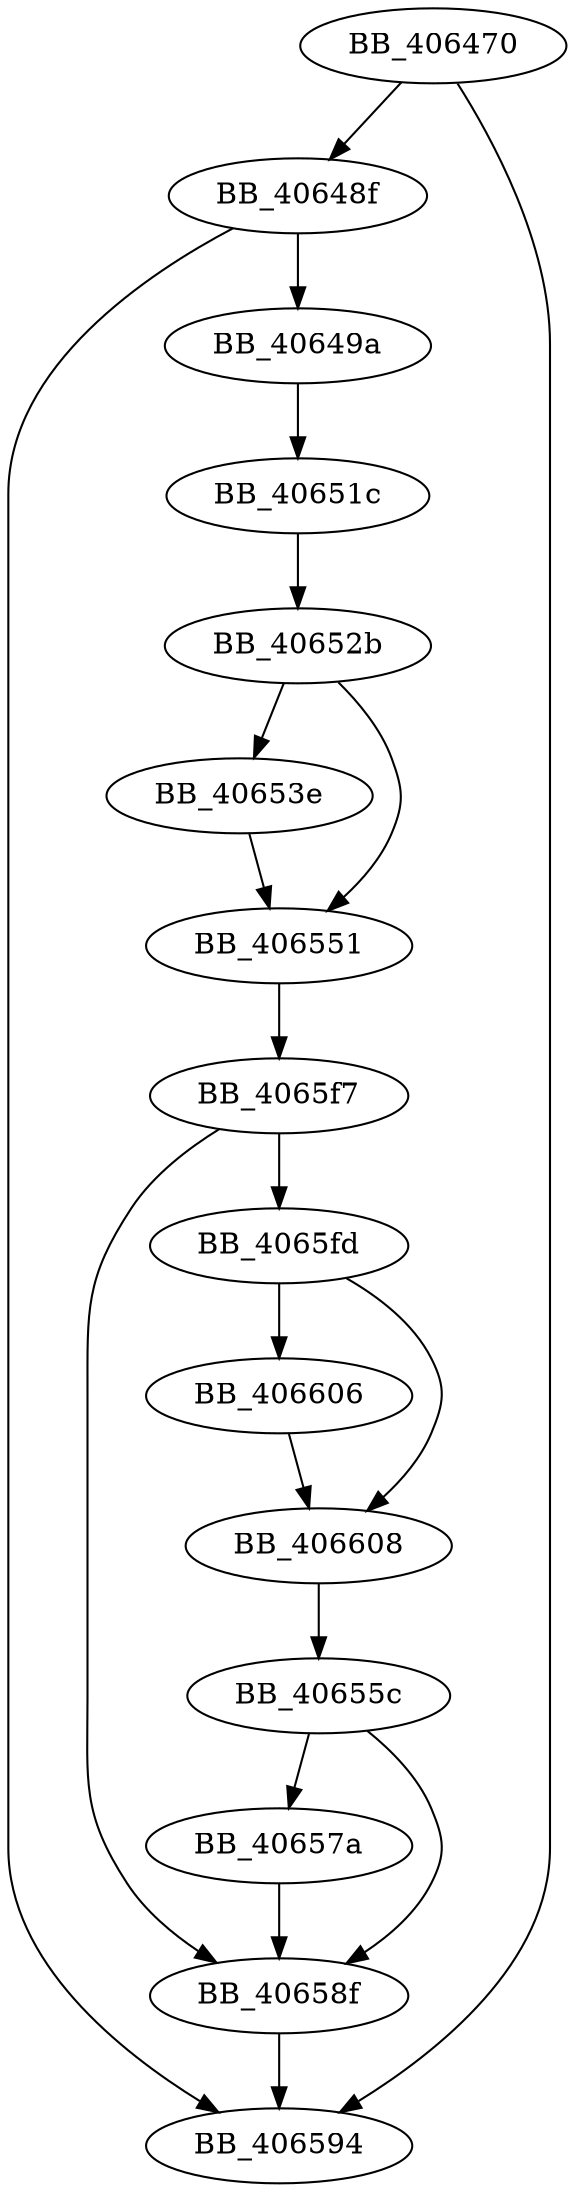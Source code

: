 DiGraph sub_406470{
BB_406470->BB_40648f
BB_406470->BB_406594
BB_40648f->BB_40649a
BB_40648f->BB_406594
BB_40649a->BB_40651c
BB_40651c->BB_40652b
BB_40652b->BB_40653e
BB_40652b->BB_406551
BB_40653e->BB_406551
BB_406551->BB_4065f7
BB_40655c->BB_40657a
BB_40655c->BB_40658f
BB_40657a->BB_40658f
BB_40658f->BB_406594
BB_4065f7->BB_40658f
BB_4065f7->BB_4065fd
BB_4065fd->BB_406606
BB_4065fd->BB_406608
BB_406606->BB_406608
BB_406608->BB_40655c
}
